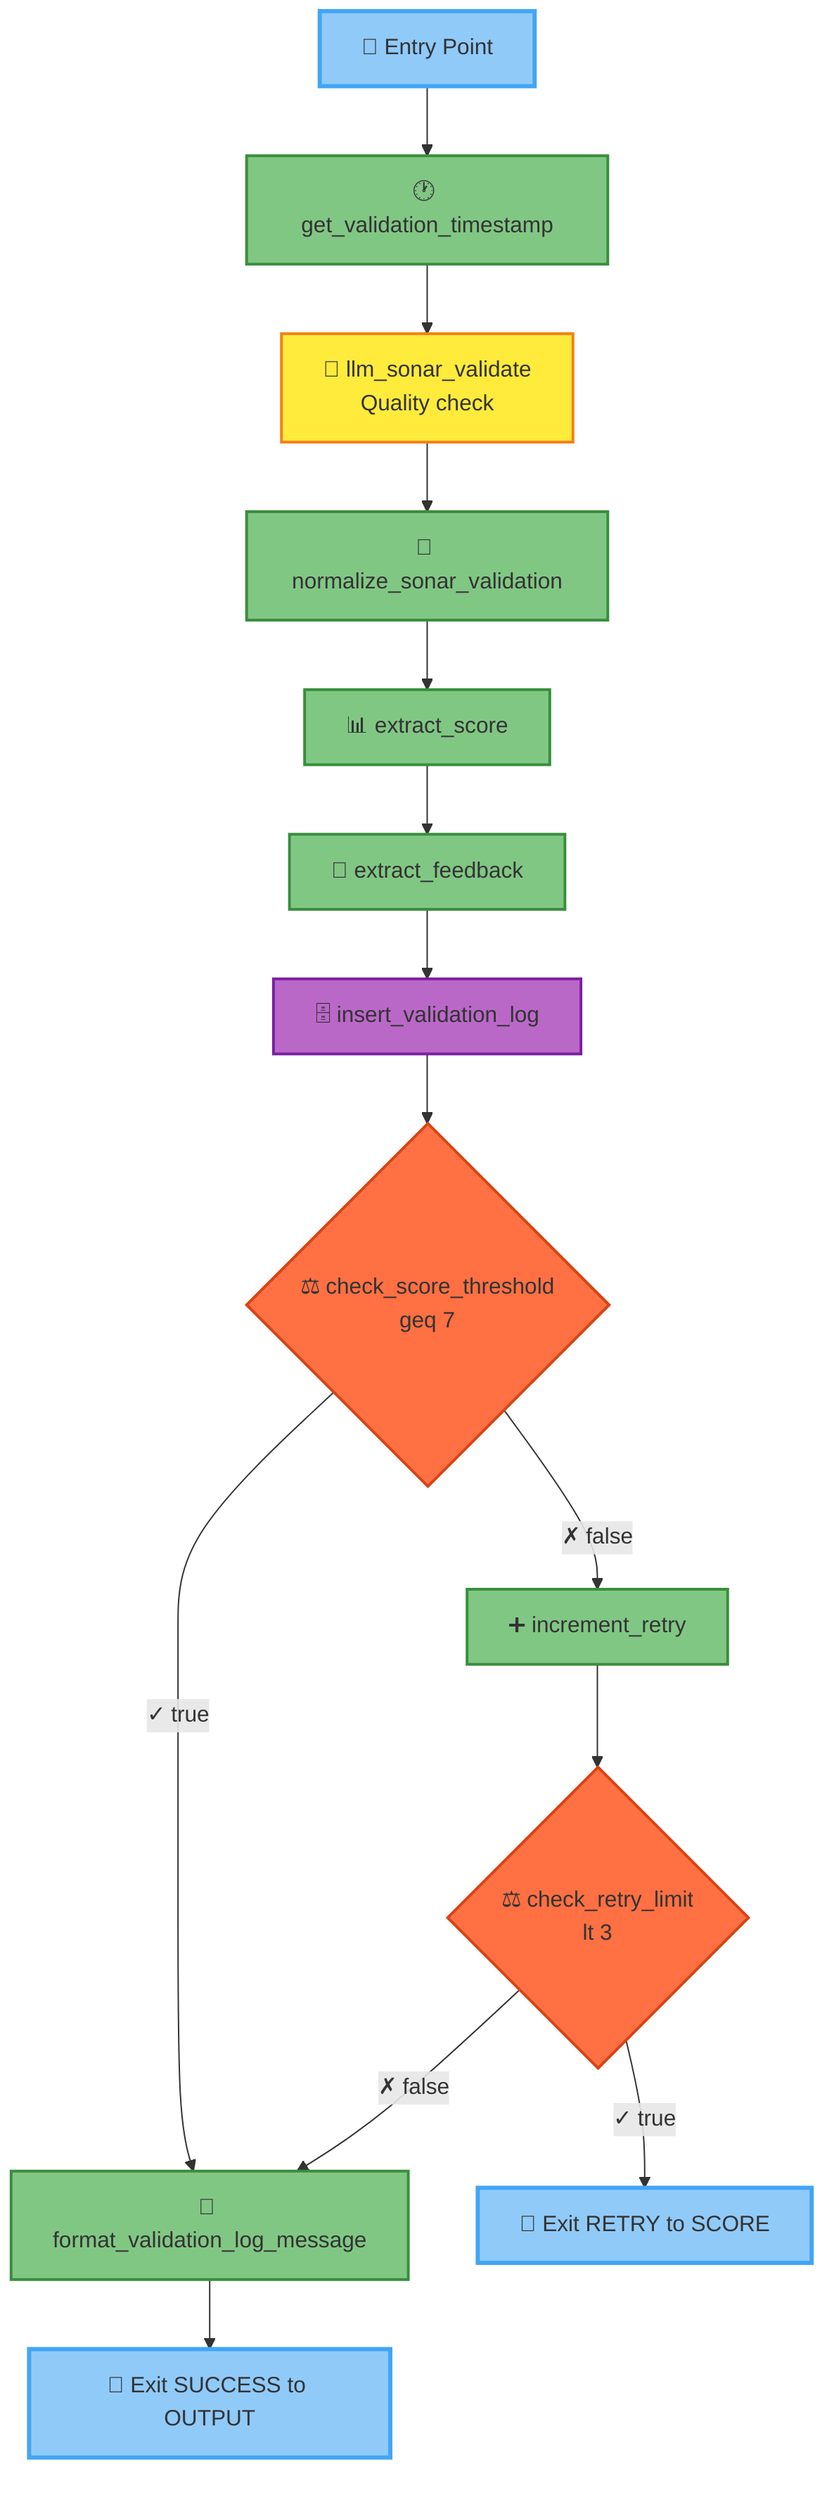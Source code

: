 graph TB
  entry[🚪 Entry Point]
  
  get_timestamp[🕐 get_validation_timestamp]
  llm_validate[🤖 llm_sonar_validate<br>Quality check]
  normalize_val[🔄 normalize_sonar_validation]
  extract_score[📊 extract_score]
  extract_feedback[💭 extract_feedback]
  insert_log[🗄️ insert_validation_log]
  
  check_score{⚖️ check_score_threshold<br>geq 7}
  
  format_msg[📝 format_validation_log_message]
  increment[➕ increment_retry]
  
  check_retry{⚖️ check_retry_limit<br>lt 3}
  
  exit_success[🚪 Exit SUCCESS to OUTPUT]
  exit_retry[🔄 Exit RETRY to SCORE]
  
  entry-->get_timestamp
  get_timestamp-->llm_validate
  llm_validate-->normalize_val
  normalize_val-->extract_score
  extract_score-->extract_feedback
  extract_feedback-->insert_log
  insert_log-->check_score
  
  check_score-->|✓ true|format_msg
  check_score-->|✗ false|increment
  
  increment-->check_retry
  check_retry-->|✓ true|exit_retry
  check_retry-->|✗ false|format_msg
  
  format_msg-->exit_success
  
  class entry entryNode
  class exit_success,exit_retry exitNode
  class llm_validate ioNode
  class get_timestamp,normalize_val,extract_score,extract_feedback,format_msg,increment transformNode
  class insert_log dbNode
  class check_score,check_retry decisionNode
  
  classDef entryNode fill:#90CAF9,stroke:#42A5F5,stroke-width:3px
  classDef exitNode fill:#90CAF9,stroke:#42A5F5,stroke-width:3px
  classDef ioNode fill:#FFEB3B,stroke:#F57F17,stroke-width:2px
  classDef transformNode fill:#81C784,stroke:#388E3C,stroke-width:2px
  classDef dbNode fill:#BA68C8,stroke:#7B1FA2,stroke-width:2px
  classDef decisionNode fill:#FF7043,stroke:#D84315,stroke-width:2px